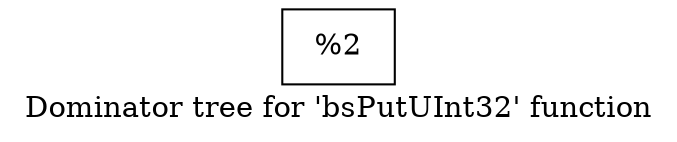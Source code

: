digraph "Dominator tree for 'bsPutUInt32' function" {
	label="Dominator tree for 'bsPutUInt32' function";

	Node0x2182d10 [shape=record,label="{%2}"];
}
